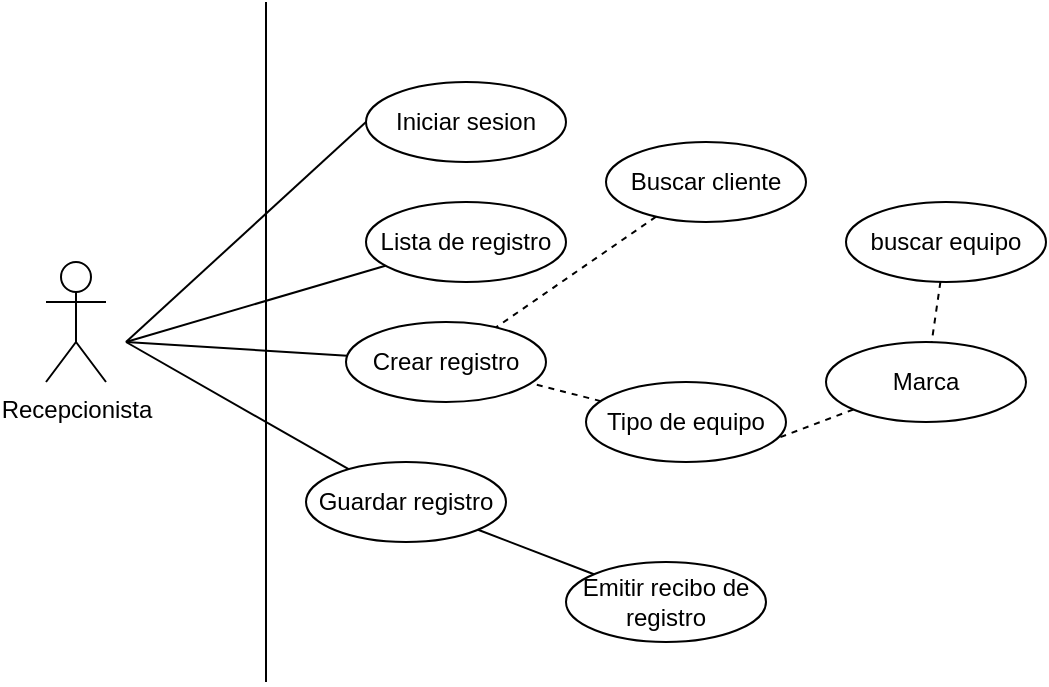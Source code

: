 <mxfile version="16.5.1" type="device"><diagram id="a92zNzHZo7U0vMq_yJeh" name="Página-1"><mxGraphModel dx="319" dy="591" grid="1" gridSize="10" guides="1" tooltips="1" connect="1" arrows="1" fold="1" page="1" pageScale="1" pageWidth="827" pageHeight="1169" math="0" shadow="0"><root><mxCell id="0"/><mxCell id="1" parent="0"/><mxCell id="BVFv7uUbpbhOQJra33Ra-1" value="Recepcionista" style="shape=umlActor;verticalLabelPosition=bottom;verticalAlign=top;html=1;" vertex="1" parent="1"><mxGeometry x="170" y="230" width="30" height="60" as="geometry"/></mxCell><mxCell id="BVFv7uUbpbhOQJra33Ra-2" value="" style="endArrow=none;html=1;rounded=0;" edge="1" parent="1"><mxGeometry relative="1" as="geometry"><mxPoint x="280" y="440" as="sourcePoint"/><mxPoint x="280" y="100" as="targetPoint"/></mxGeometry></mxCell><mxCell id="BVFv7uUbpbhOQJra33Ra-19" style="edgeStyle=none;rounded=0;orthogonalLoop=1;jettySize=auto;html=1;endArrow=none;endFill=0;exitX=0;exitY=0.5;exitDx=0;exitDy=0;" edge="1" parent="1" source="BVFv7uUbpbhOQJra33Ra-3"><mxGeometry relative="1" as="geometry"><mxPoint x="210" y="270" as="targetPoint"/></mxGeometry></mxCell><mxCell id="BVFv7uUbpbhOQJra33Ra-3" value="Iniciar sesion" style="ellipse;whiteSpace=wrap;html=1;align=center;" vertex="1" parent="1"><mxGeometry x="330" y="140" width="100" height="40" as="geometry"/></mxCell><mxCell id="BVFv7uUbpbhOQJra33Ra-22" style="edgeStyle=none;rounded=0;orthogonalLoop=1;jettySize=auto;html=1;endArrow=none;endFill=0;" edge="1" parent="1" source="BVFv7uUbpbhOQJra33Ra-4"><mxGeometry relative="1" as="geometry"><mxPoint x="210" y="270" as="targetPoint"/></mxGeometry></mxCell><mxCell id="BVFv7uUbpbhOQJra33Ra-4" value="Lista de registro" style="ellipse;whiteSpace=wrap;html=1;align=center;" vertex="1" parent="1"><mxGeometry x="330" y="200" width="100" height="40" as="geometry"/></mxCell><mxCell id="BVFv7uUbpbhOQJra33Ra-20" style="edgeStyle=none;rounded=0;orthogonalLoop=1;jettySize=auto;html=1;endArrow=none;endFill=0;" edge="1" parent="1" source="BVFv7uUbpbhOQJra33Ra-5"><mxGeometry relative="1" as="geometry"><mxPoint x="210" y="270" as="targetPoint"/></mxGeometry></mxCell><mxCell id="BVFv7uUbpbhOQJra33Ra-5" value="Crear registro" style="ellipse;whiteSpace=wrap;html=1;align=center;" vertex="1" parent="1"><mxGeometry x="320" y="260" width="100" height="40" as="geometry"/></mxCell><mxCell id="BVFv7uUbpbhOQJra33Ra-21" style="edgeStyle=none;rounded=0;orthogonalLoop=1;jettySize=auto;html=1;endArrow=none;endFill=0;" edge="1" parent="1" source="BVFv7uUbpbhOQJra33Ra-7"><mxGeometry relative="1" as="geometry"><mxPoint x="210" y="270" as="targetPoint"/></mxGeometry></mxCell><mxCell id="BVFv7uUbpbhOQJra33Ra-7" value="Guardar registro" style="ellipse;whiteSpace=wrap;html=1;align=center;" vertex="1" parent="1"><mxGeometry x="300" y="330" width="100" height="40" as="geometry"/></mxCell><mxCell id="BVFv7uUbpbhOQJra33Ra-9" style="rounded=0;orthogonalLoop=1;jettySize=auto;html=1;endArrow=none;endFill=0;" edge="1" parent="1" source="BVFv7uUbpbhOQJra33Ra-8" target="BVFv7uUbpbhOQJra33Ra-7"><mxGeometry relative="1" as="geometry"/></mxCell><mxCell id="BVFv7uUbpbhOQJra33Ra-8" value="Emitir recibo de registro" style="ellipse;whiteSpace=wrap;html=1;align=center;" vertex="1" parent="1"><mxGeometry x="430" y="380" width="100" height="40" as="geometry"/></mxCell><mxCell id="BVFv7uUbpbhOQJra33Ra-16" style="edgeStyle=none;rounded=0;orthogonalLoop=1;jettySize=auto;html=1;dashed=1;endArrow=none;endFill=0;" edge="1" parent="1" source="BVFv7uUbpbhOQJra33Ra-10" target="BVFv7uUbpbhOQJra33Ra-5"><mxGeometry relative="1" as="geometry"/></mxCell><mxCell id="BVFv7uUbpbhOQJra33Ra-10" value="Buscar cliente" style="ellipse;whiteSpace=wrap;html=1;align=center;" vertex="1" parent="1"><mxGeometry x="450" y="170" width="100" height="40" as="geometry"/></mxCell><mxCell id="BVFv7uUbpbhOQJra33Ra-15" style="edgeStyle=none;rounded=0;orthogonalLoop=1;jettySize=auto;html=1;entryX=0.96;entryY=0.7;entryDx=0;entryDy=0;entryPerimeter=0;endArrow=none;endFill=0;dashed=1;" edge="1" parent="1" source="BVFv7uUbpbhOQJra33Ra-11" target="BVFv7uUbpbhOQJra33Ra-13"><mxGeometry relative="1" as="geometry"/></mxCell><mxCell id="BVFv7uUbpbhOQJra33Ra-11" value="Marca" style="ellipse;whiteSpace=wrap;html=1;align=center;" vertex="1" parent="1"><mxGeometry x="560" y="270" width="100" height="40" as="geometry"/></mxCell><mxCell id="BVFv7uUbpbhOQJra33Ra-14" style="edgeStyle=none;rounded=0;orthogonalLoop=1;jettySize=auto;html=1;endArrow=none;endFill=0;dashed=1;" edge="1" parent="1" source="BVFv7uUbpbhOQJra33Ra-13" target="BVFv7uUbpbhOQJra33Ra-5"><mxGeometry relative="1" as="geometry"/></mxCell><mxCell id="BVFv7uUbpbhOQJra33Ra-13" value="Tipo de equipo" style="ellipse;whiteSpace=wrap;html=1;align=center;" vertex="1" parent="1"><mxGeometry x="440" y="290" width="100" height="40" as="geometry"/></mxCell><mxCell id="BVFv7uUbpbhOQJra33Ra-18" style="edgeStyle=none;rounded=0;orthogonalLoop=1;jettySize=auto;html=1;dashed=1;endArrow=none;endFill=0;" edge="1" parent="1" source="BVFv7uUbpbhOQJra33Ra-17" target="BVFv7uUbpbhOQJra33Ra-11"><mxGeometry relative="1" as="geometry"/></mxCell><mxCell id="BVFv7uUbpbhOQJra33Ra-17" value="buscar equipo" style="ellipse;whiteSpace=wrap;html=1;align=center;" vertex="1" parent="1"><mxGeometry x="570" y="200" width="100" height="40" as="geometry"/></mxCell></root></mxGraphModel></diagram></mxfile>